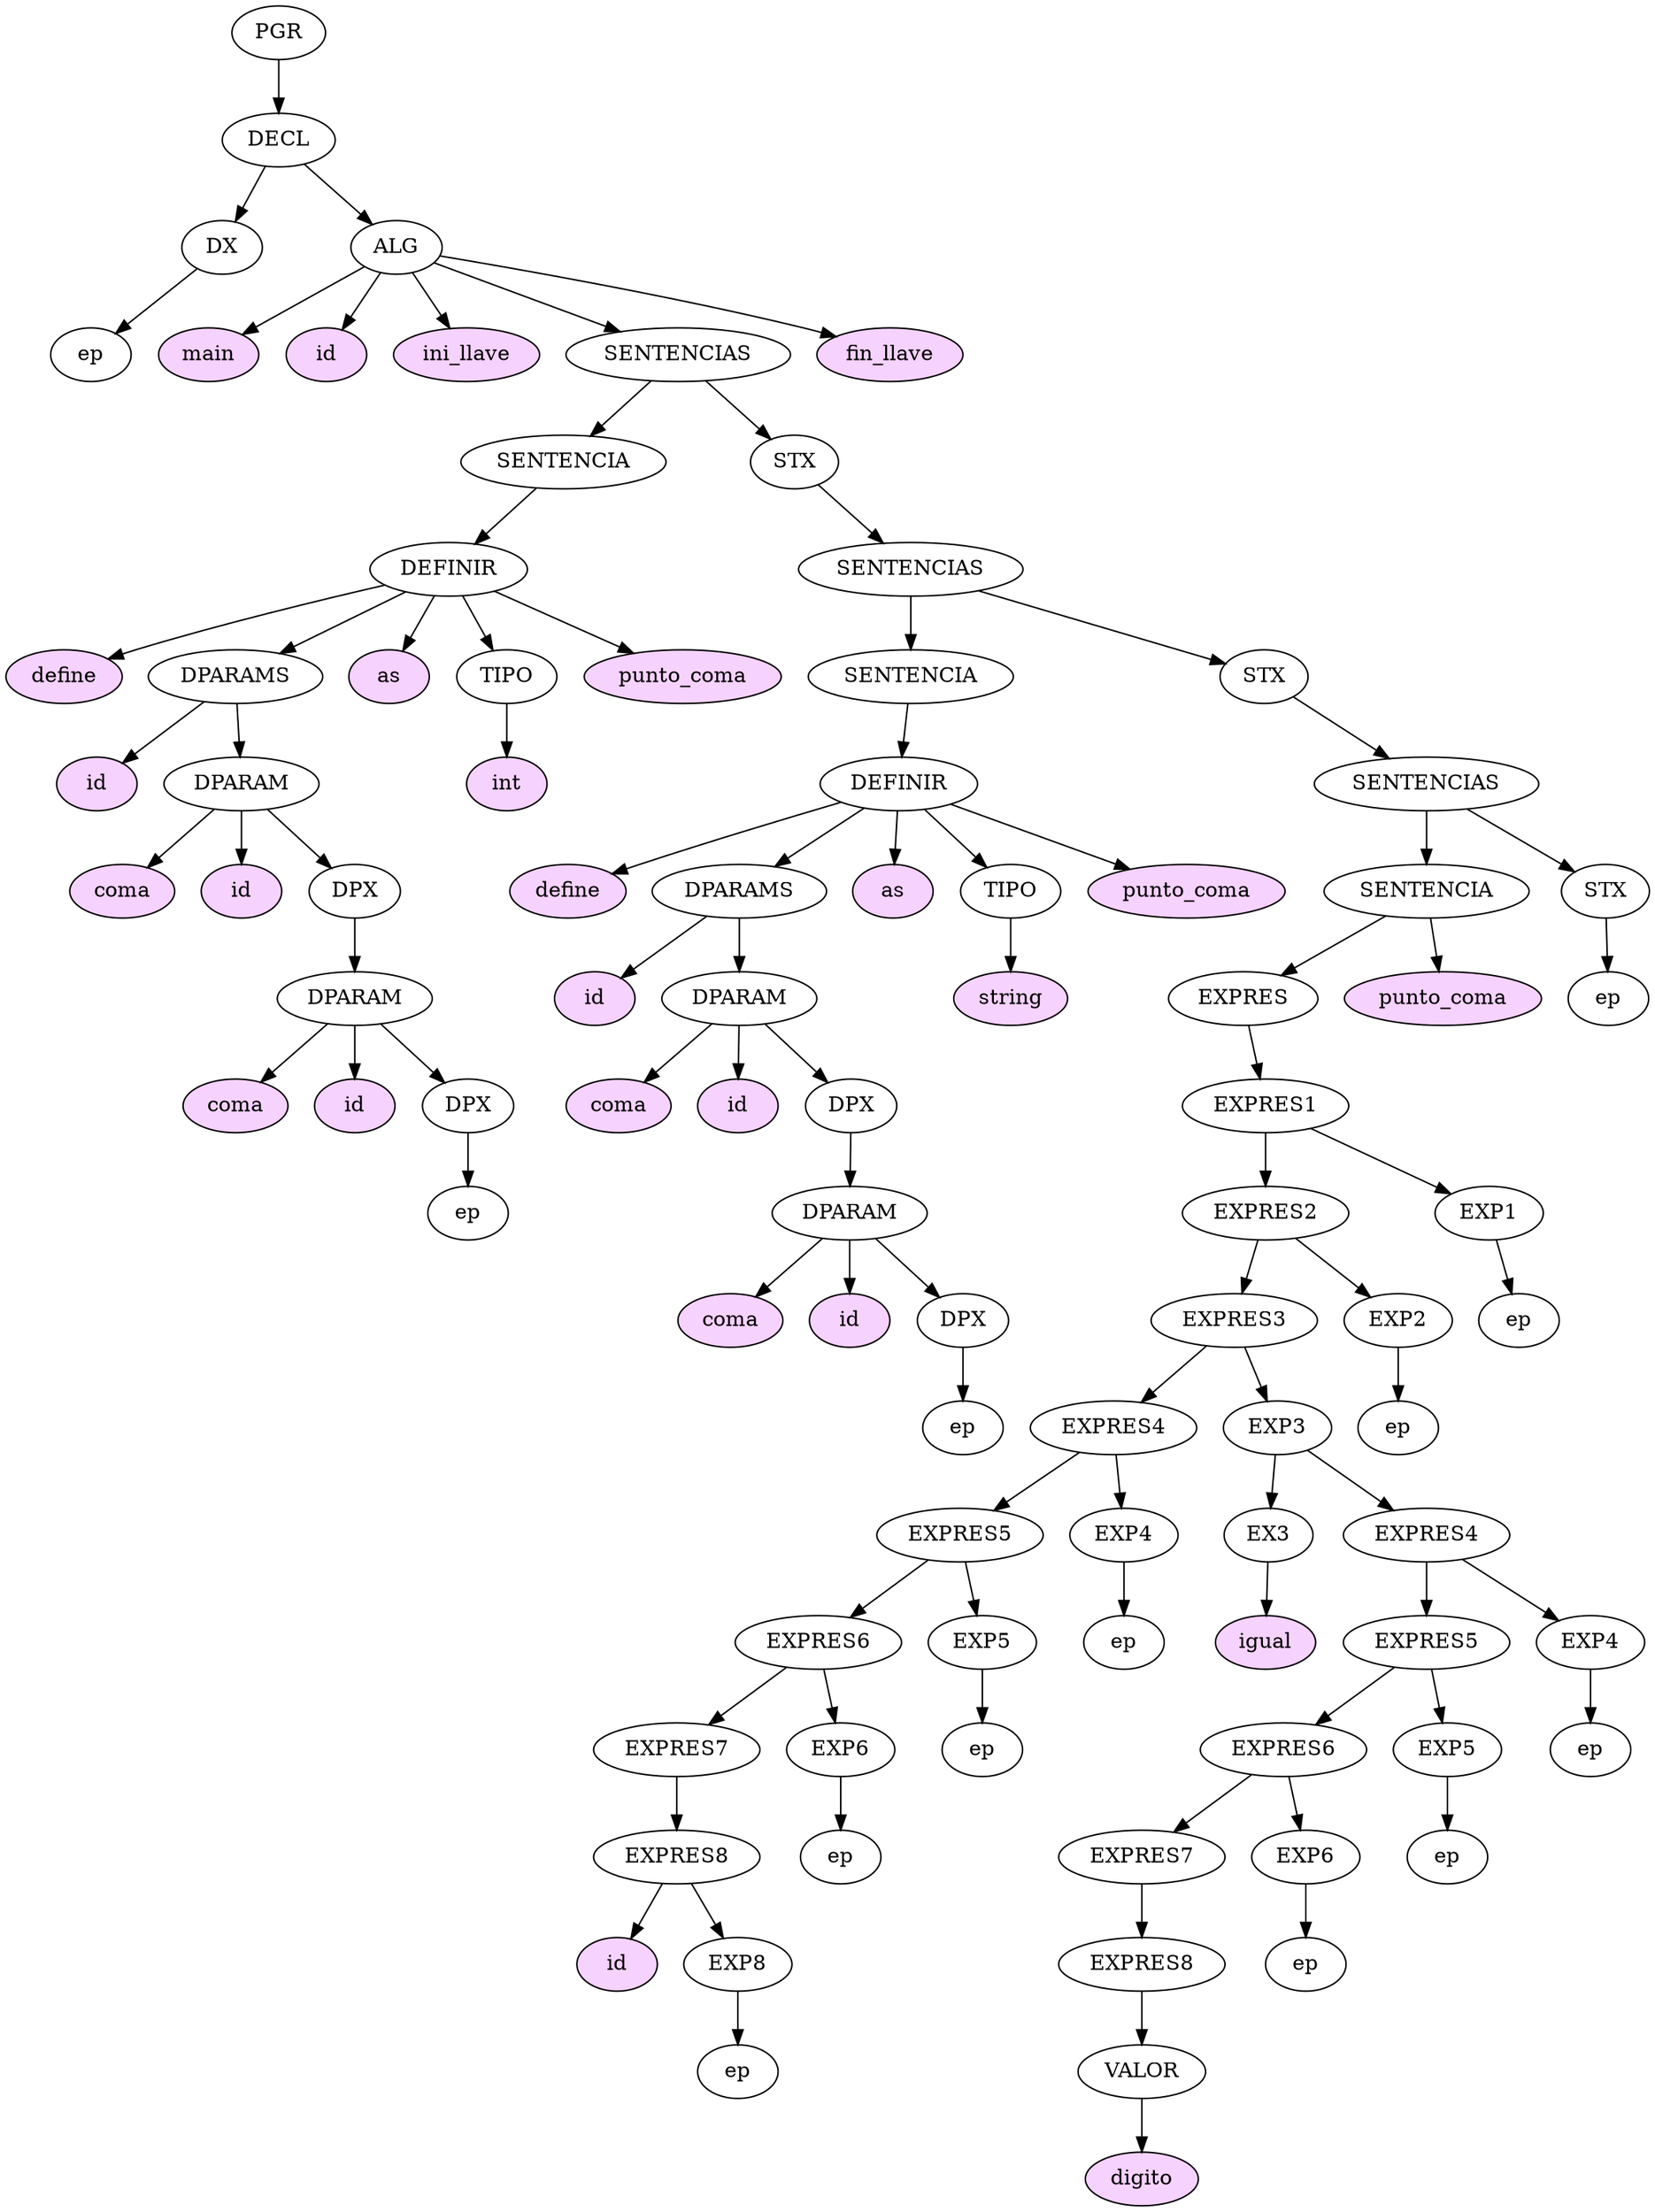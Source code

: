 digraph graficoGRAMAR {
	0 [label=PGR]
	1 [label=DECL]
	0 -> 1 [ordering=out]
	1 [label=DECL]
	2 [label=DX]
	1 -> 2 [ordering=out]
	3 [label=ALG]
	1 -> 3 [ordering=out]
	2 [label=DX]
	4 [label=ep]
	2 -> 4 [ordering=out]
	3 [label=ALG]
	5 [label=main fillcolor="#F6D2FF" style=filled]
	3 -> 5 [ordering=out]
	6 [label=id fillcolor="#F6D2FF" style=filled]
	3 -> 6 [ordering=out]
	7 [label=ini_llave fillcolor="#F6D2FF" style=filled]
	3 -> 7 [ordering=out]
	8 [label=SENTENCIAS]
	3 -> 8 [ordering=out]
	9 [label=fin_llave fillcolor="#F6D2FF" style=filled]
	3 -> 9 [ordering=out]
	8 [label=SENTENCIAS]
	10 [label=SENTENCIA]
	8 -> 10 [ordering=out]
	11 [label=STX]
	8 -> 11 [ordering=out]
	10 [label=SENTENCIA]
	12 [label=DEFINIR]
	10 -> 12 [ordering=out]
	12 [label=DEFINIR]
	13 [label=define fillcolor="#F6D2FF" style=filled]
	12 -> 13 [ordering=out]
	14 [label=DPARAMS]
	12 -> 14 [ordering=out]
	15 [label=as fillcolor="#F6D2FF" style=filled]
	12 -> 15 [ordering=out]
	16 [label=TIPO]
	12 -> 16 [ordering=out]
	17 [label=punto_coma fillcolor="#F6D2FF" style=filled]
	12 -> 17 [ordering=out]
	14 [label=DPARAMS]
	18 [label=id fillcolor="#F6D2FF" style=filled]
	14 -> 18 [ordering=out]
	19 [label=DPARAM]
	14 -> 19 [ordering=out]
	19 [label=DPARAM]
	20 [label=coma fillcolor="#F6D2FF" style=filled]
	19 -> 20 [ordering=out]
	21 [label=id fillcolor="#F6D2FF" style=filled]
	19 -> 21 [ordering=out]
	22 [label=DPX]
	19 -> 22 [ordering=out]
	22 [label=DPX]
	23 [label=DPARAM]
	22 -> 23 [ordering=out]
	23 [label=DPARAM]
	24 [label=coma fillcolor="#F6D2FF" style=filled]
	23 -> 24 [ordering=out]
	25 [label=id fillcolor="#F6D2FF" style=filled]
	23 -> 25 [ordering=out]
	26 [label=DPX]
	23 -> 26 [ordering=out]
	26 [label=DPX]
	27 [label=ep]
	26 -> 27 [ordering=out]
	16 [label=TIPO]
	28 [label=int fillcolor="#F6D2FF" style=filled]
	16 -> 28 [ordering=out]
	11 [label=STX]
	29 [label=SENTENCIAS]
	11 -> 29 [ordering=out]
	29 [label=SENTENCIAS]
	30 [label=SENTENCIA]
	29 -> 30 [ordering=out]
	31 [label=STX]
	29 -> 31 [ordering=out]
	30 [label=SENTENCIA]
	32 [label=DEFINIR]
	30 -> 32 [ordering=out]
	32 [label=DEFINIR]
	33 [label=define fillcolor="#F6D2FF" style=filled]
	32 -> 33 [ordering=out]
	34 [label=DPARAMS]
	32 -> 34 [ordering=out]
	35 [label=as fillcolor="#F6D2FF" style=filled]
	32 -> 35 [ordering=out]
	36 [label=TIPO]
	32 -> 36 [ordering=out]
	37 [label=punto_coma fillcolor="#F6D2FF" style=filled]
	32 -> 37 [ordering=out]
	34 [label=DPARAMS]
	38 [label=id fillcolor="#F6D2FF" style=filled]
	34 -> 38 [ordering=out]
	39 [label=DPARAM]
	34 -> 39 [ordering=out]
	39 [label=DPARAM]
	40 [label=coma fillcolor="#F6D2FF" style=filled]
	39 -> 40 [ordering=out]
	41 [label=id fillcolor="#F6D2FF" style=filled]
	39 -> 41 [ordering=out]
	42 [label=DPX]
	39 -> 42 [ordering=out]
	42 [label=DPX]
	43 [label=DPARAM]
	42 -> 43 [ordering=out]
	43 [label=DPARAM]
	44 [label=coma fillcolor="#F6D2FF" style=filled]
	43 -> 44 [ordering=out]
	45 [label=id fillcolor="#F6D2FF" style=filled]
	43 -> 45 [ordering=out]
	46 [label=DPX]
	43 -> 46 [ordering=out]
	46 [label=DPX]
	47 [label=ep]
	46 -> 47 [ordering=out]
	36 [label=TIPO]
	48 [label=string fillcolor="#F6D2FF" style=filled]
	36 -> 48 [ordering=out]
	31 [label=STX]
	49 [label=SENTENCIAS]
	31 -> 49 [ordering=out]
	49 [label=SENTENCIAS]
	50 [label=SENTENCIA]
	49 -> 50 [ordering=out]
	51 [label=STX]
	49 -> 51 [ordering=out]
	50 [label=SENTENCIA]
	52 [label=EXPRES]
	50 -> 52 [ordering=out]
	53 [label=punto_coma fillcolor="#F6D2FF" style=filled]
	50 -> 53 [ordering=out]
	52 [label=EXPRES]
	54 [label=EXPRES1]
	52 -> 54 [ordering=out]
	54 [label=EXPRES1]
	55 [label=EXPRES2]
	54 -> 55 [ordering=out]
	56 [label=EXP1]
	54 -> 56 [ordering=out]
	55 [label=EXPRES2]
	57 [label=EXPRES3]
	55 -> 57 [ordering=out]
	58 [label=EXP2]
	55 -> 58 [ordering=out]
	57 [label=EXPRES3]
	59 [label=EXPRES4]
	57 -> 59 [ordering=out]
	60 [label=EXP3]
	57 -> 60 [ordering=out]
	59 [label=EXPRES4]
	61 [label=EXPRES5]
	59 -> 61 [ordering=out]
	62 [label=EXP4]
	59 -> 62 [ordering=out]
	61 [label=EXPRES5]
	63 [label=EXPRES6]
	61 -> 63 [ordering=out]
	64 [label=EXP5]
	61 -> 64 [ordering=out]
	63 [label=EXPRES6]
	65 [label=EXPRES7]
	63 -> 65 [ordering=out]
	66 [label=EXP6]
	63 -> 66 [ordering=out]
	65 [label=EXPRES7]
	67 [label=EXPRES8]
	65 -> 67 [ordering=out]
	67 [label=EXPRES8]
	68 [label=id fillcolor="#F6D2FF" style=filled]
	67 -> 68 [ordering=out]
	69 [label=EXP8]
	67 -> 69 [ordering=out]
	69 [label=EXP8]
	70 [label=ep]
	69 -> 70 [ordering=out]
	66 [label=EXP6]
	71 [label=ep]
	66 -> 71 [ordering=out]
	64 [label=EXP5]
	72 [label=ep]
	64 -> 72 [ordering=out]
	62 [label=EXP4]
	73 [label=ep]
	62 -> 73 [ordering=out]
	60 [label=EXP3]
	74 [label=EX3]
	60 -> 74 [ordering=out]
	75 [label=EXPRES4]
	60 -> 75 [ordering=out]
	74 [label=EX3]
	76 [label=igual fillcolor="#F6D2FF" style=filled]
	74 -> 76 [ordering=out]
	75 [label=EXPRES4]
	77 [label=EXPRES5]
	75 -> 77 [ordering=out]
	78 [label=EXP4]
	75 -> 78 [ordering=out]
	77 [label=EXPRES5]
	79 [label=EXPRES6]
	77 -> 79 [ordering=out]
	80 [label=EXP5]
	77 -> 80 [ordering=out]
	79 [label=EXPRES6]
	81 [label=EXPRES7]
	79 -> 81 [ordering=out]
	82 [label=EXP6]
	79 -> 82 [ordering=out]
	81 [label=EXPRES7]
	83 [label=EXPRES8]
	81 -> 83 [ordering=out]
	83 [label=EXPRES8]
	84 [label=VALOR]
	83 -> 84 [ordering=out]
	84 [label=VALOR]
	85 [label=digito fillcolor="#F6D2FF" style=filled]
	84 -> 85 [ordering=out]
	82 [label=EXP6]
	86 [label=ep]
	82 -> 86 [ordering=out]
	80 [label=EXP5]
	87 [label=ep]
	80 -> 87 [ordering=out]
	78 [label=EXP4]
	88 [label=ep]
	78 -> 88 [ordering=out]
	58 [label=EXP2]
	89 [label=ep]
	58 -> 89 [ordering=out]
	56 [label=EXP1]
	90 [label=ep]
	56 -> 90 [ordering=out]
	51 [label=STX]
	91 [label=ep]
	51 -> 91 [ordering=out]
}
